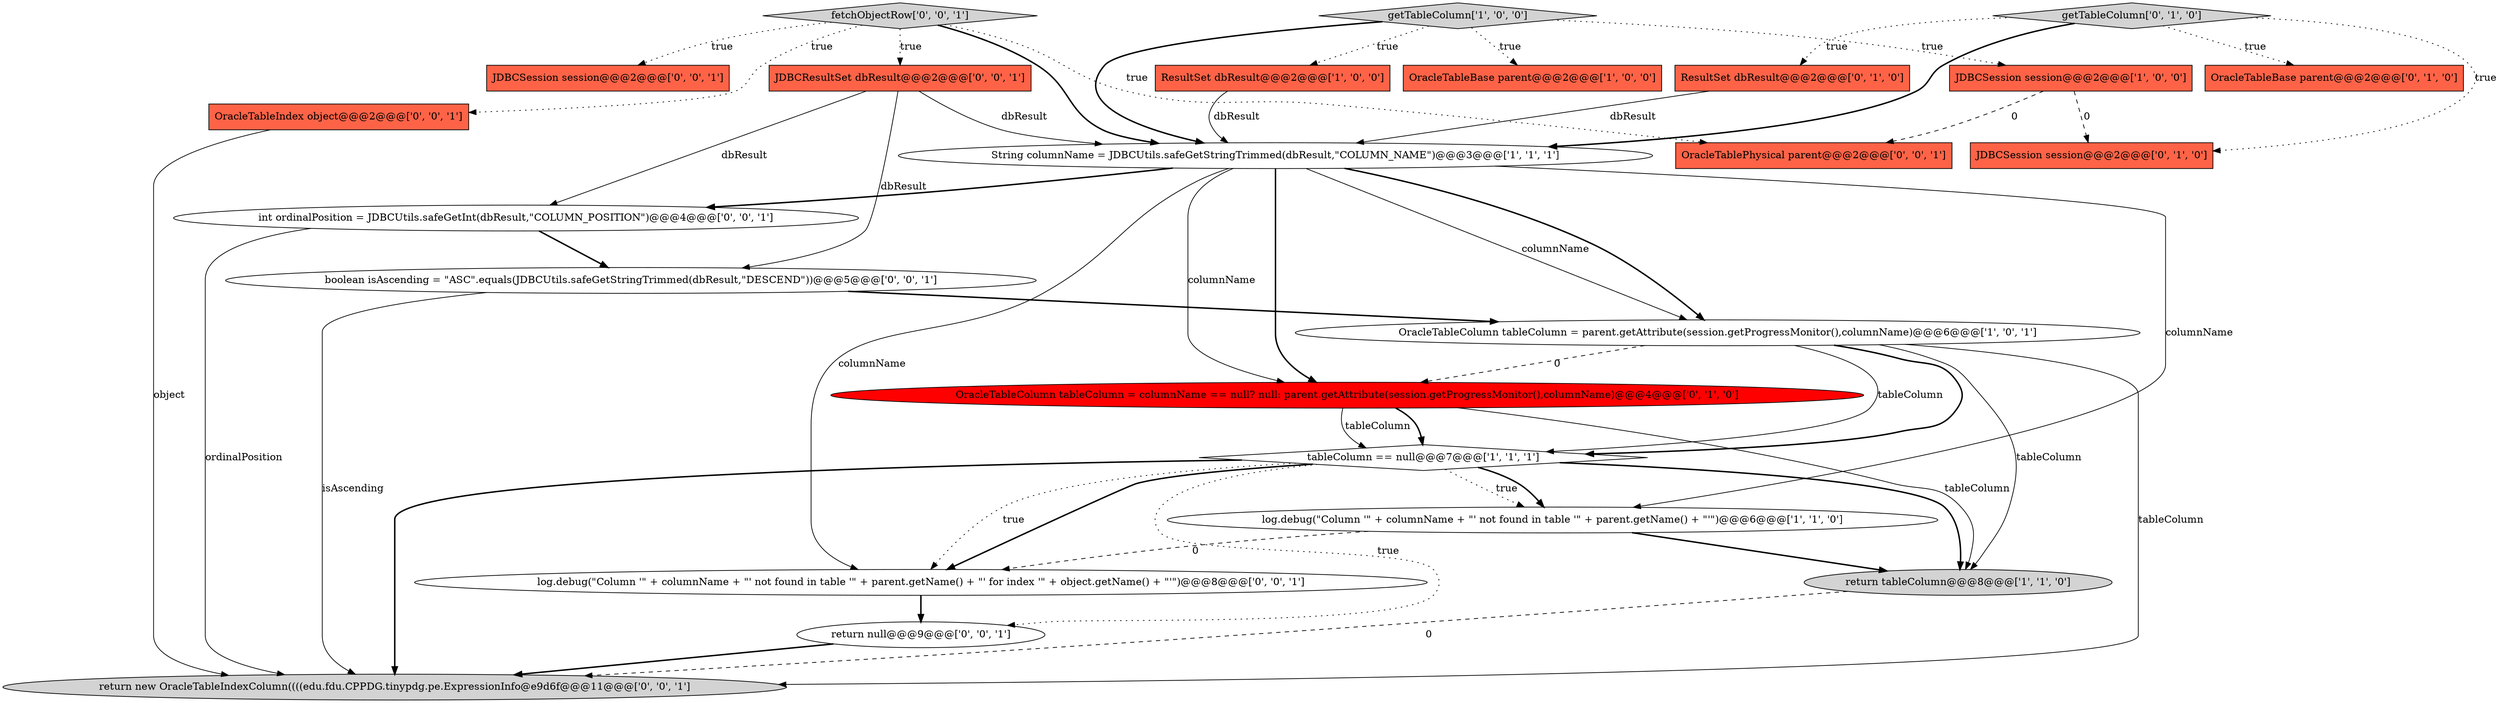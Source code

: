 digraph {
5 [style = filled, label = "OracleTableBase parent@@@2@@@['1', '0', '0']", fillcolor = tomato, shape = box image = "AAA0AAABBB1BBB"];
13 [style = filled, label = "getTableColumn['0', '1', '0']", fillcolor = lightgray, shape = diamond image = "AAA0AAABBB2BBB"];
17 [style = filled, label = "JDBCSession session@@@2@@@['0', '0', '1']", fillcolor = tomato, shape = box image = "AAA0AAABBB3BBB"];
14 [style = filled, label = "boolean isAscending = \"ASC\".equals(JDBCUtils.safeGetStringTrimmed(dbResult,\"DESCEND\"))@@@5@@@['0', '0', '1']", fillcolor = white, shape = ellipse image = "AAA0AAABBB3BBB"];
19 [style = filled, label = "int ordinalPosition = JDBCUtils.safeGetInt(dbResult,\"COLUMN_POSITION\")@@@4@@@['0', '0', '1']", fillcolor = white, shape = ellipse image = "AAA0AAABBB3BBB"];
15 [style = filled, label = "log.debug(\"Column '\" + columnName + \"' not found in table '\" + parent.getName() + \"' for index '\" + object.getName() + \"'\")@@@8@@@['0', '0', '1']", fillcolor = white, shape = ellipse image = "AAA0AAABBB3BBB"];
4 [style = filled, label = "tableColumn == null@@@7@@@['1', '1', '1']", fillcolor = white, shape = diamond image = "AAA0AAABBB1BBB"];
9 [style = filled, label = "OracleTableBase parent@@@2@@@['0', '1', '0']", fillcolor = tomato, shape = box image = "AAA0AAABBB2BBB"];
0 [style = filled, label = "String columnName = JDBCUtils.safeGetStringTrimmed(dbResult,\"COLUMN_NAME\")@@@3@@@['1', '1', '1']", fillcolor = white, shape = ellipse image = "AAA0AAABBB1BBB"];
20 [style = filled, label = "return new OracleTableIndexColumn((((edu.fdu.CPPDG.tinypdg.pe.ExpressionInfo@e9d6f@@@11@@@['0', '0', '1']", fillcolor = lightgray, shape = ellipse image = "AAA0AAABBB3BBB"];
22 [style = filled, label = "fetchObjectRow['0', '0', '1']", fillcolor = lightgray, shape = diamond image = "AAA0AAABBB3BBB"];
1 [style = filled, label = "ResultSet dbResult@@@2@@@['1', '0', '0']", fillcolor = tomato, shape = box image = "AAA0AAABBB1BBB"];
21 [style = filled, label = "return null@@@9@@@['0', '0', '1']", fillcolor = white, shape = ellipse image = "AAA0AAABBB3BBB"];
23 [style = filled, label = "OracleTablePhysical parent@@@2@@@['0', '0', '1']", fillcolor = tomato, shape = box image = "AAA0AAABBB3BBB"];
18 [style = filled, label = "JDBCResultSet dbResult@@@2@@@['0', '0', '1']", fillcolor = tomato, shape = box image = "AAA0AAABBB3BBB"];
12 [style = filled, label = "JDBCSession session@@@2@@@['0', '1', '0']", fillcolor = tomato, shape = box image = "AAA1AAABBB2BBB"];
10 [style = filled, label = "OracleTableColumn tableColumn = columnName == null? null: parent.getAttribute(session.getProgressMonitor(),columnName)@@@4@@@['0', '1', '0']", fillcolor = red, shape = ellipse image = "AAA1AAABBB2BBB"];
6 [style = filled, label = "OracleTableColumn tableColumn = parent.getAttribute(session.getProgressMonitor(),columnName)@@@6@@@['1', '0', '1']", fillcolor = white, shape = ellipse image = "AAA0AAABBB1BBB"];
8 [style = filled, label = "log.debug(\"Column '\" + columnName + \"' not found in table '\" + parent.getName() + \"'\")@@@6@@@['1', '1', '0']", fillcolor = white, shape = ellipse image = "AAA0AAABBB1BBB"];
16 [style = filled, label = "OracleTableIndex object@@@2@@@['0', '0', '1']", fillcolor = tomato, shape = box image = "AAA0AAABBB3BBB"];
11 [style = filled, label = "ResultSet dbResult@@@2@@@['0', '1', '0']", fillcolor = tomato, shape = box image = "AAA0AAABBB2BBB"];
2 [style = filled, label = "return tableColumn@@@8@@@['1', '1', '0']", fillcolor = lightgray, shape = ellipse image = "AAA0AAABBB1BBB"];
3 [style = filled, label = "getTableColumn['1', '0', '0']", fillcolor = lightgray, shape = diamond image = "AAA0AAABBB1BBB"];
7 [style = filled, label = "JDBCSession session@@@2@@@['1', '0', '0']", fillcolor = tomato, shape = box image = "AAA1AAABBB1BBB"];
11->0 [style = solid, label="dbResult"];
3->7 [style = dotted, label="true"];
0->6 [style = solid, label="columnName"];
7->23 [style = dashed, label="0"];
22->18 [style = dotted, label="true"];
1->0 [style = solid, label="dbResult"];
22->23 [style = dotted, label="true"];
2->20 [style = dashed, label="0"];
13->12 [style = dotted, label="true"];
0->6 [style = bold, label=""];
0->19 [style = bold, label=""];
15->21 [style = bold, label=""];
18->19 [style = solid, label="dbResult"];
8->15 [style = dashed, label="0"];
4->15 [style = bold, label=""];
4->8 [style = dotted, label="true"];
4->2 [style = bold, label=""];
4->15 [style = dotted, label="true"];
10->2 [style = solid, label="tableColumn"];
3->0 [style = bold, label=""];
6->10 [style = dashed, label="0"];
6->20 [style = solid, label="tableColumn"];
18->0 [style = solid, label="dbResult"];
4->21 [style = dotted, label="true"];
6->4 [style = bold, label=""];
18->14 [style = solid, label="dbResult"];
0->10 [style = bold, label=""];
14->20 [style = solid, label="isAscending"];
3->5 [style = dotted, label="true"];
21->20 [style = bold, label=""];
19->14 [style = bold, label=""];
22->0 [style = bold, label=""];
8->2 [style = bold, label=""];
19->20 [style = solid, label="ordinalPosition"];
22->16 [style = dotted, label="true"];
4->20 [style = bold, label=""];
0->8 [style = solid, label="columnName"];
10->4 [style = bold, label=""];
7->12 [style = dashed, label="0"];
0->10 [style = solid, label="columnName"];
4->8 [style = bold, label=""];
13->11 [style = dotted, label="true"];
22->17 [style = dotted, label="true"];
6->4 [style = solid, label="tableColumn"];
16->20 [style = solid, label="object"];
10->4 [style = solid, label="tableColumn"];
3->1 [style = dotted, label="true"];
14->6 [style = bold, label=""];
0->15 [style = solid, label="columnName"];
6->2 [style = solid, label="tableColumn"];
13->0 [style = bold, label=""];
13->9 [style = dotted, label="true"];
}
